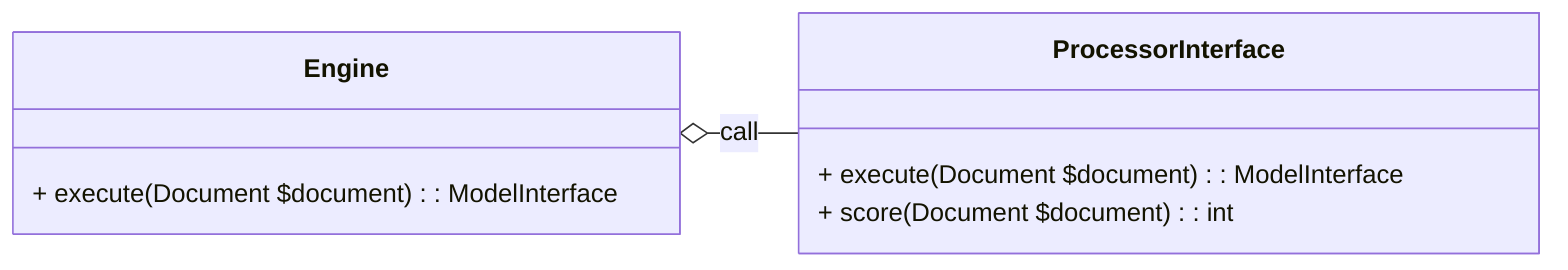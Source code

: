 classDiagram
    direction LR
    Engine o-- ProcessorInterface: call

    class Engine {
        + execute(Document $document): ModelInterface
    }

    class ProcessorInterface {
        + execute(Document $document): ModelInterface
        + score(Document $document): int
    }